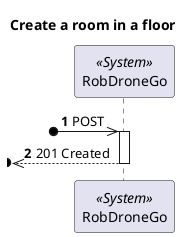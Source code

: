 @startuml
'https://plantuml.com/sequence-diagram

autonumber
skinparam packageStyle rect

title Create a room in a floor

participant "RobDroneGo" as Sys <<System>>

?o->> Sys : POST

activate Sys
   ?o<<--Sys : 201 Created
deactivate Sys


@enduml
